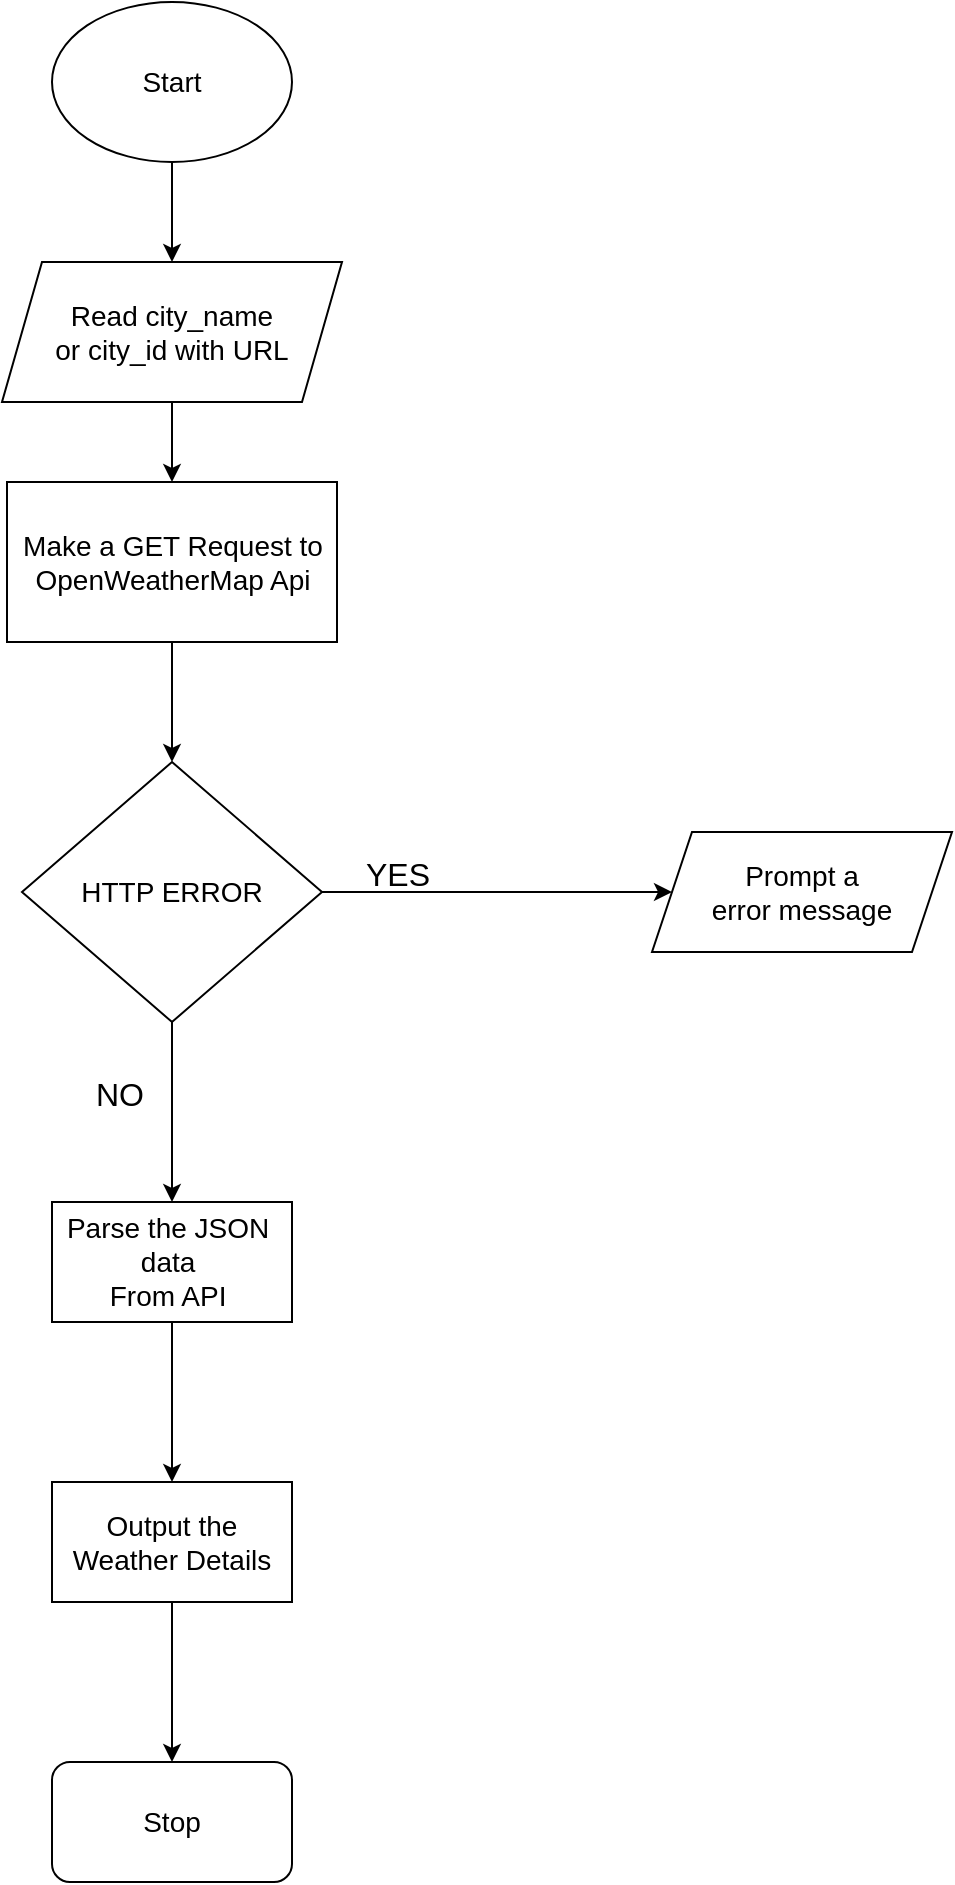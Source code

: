 <mxfile version="21.0.6" type="github"><diagram name="Page-1" id="mNWgiuh6VgxSge0SUANJ"><mxGraphModel dx="1050" dy="558" grid="1" gridSize="10" guides="1" tooltips="1" connect="1" arrows="1" fold="1" page="1" pageScale="1" pageWidth="850" pageHeight="1100" math="0" shadow="0"><root><mxCell id="0"/><mxCell id="1" parent="0"/><mxCell id="kViuPVdcWBMTgD6nUNNg-2" value="" style="edgeStyle=orthogonalEdgeStyle;rounded=0;orthogonalLoop=1;jettySize=auto;html=1;" edge="1" parent="1" source="oyFg1d0PRoDLLeRQsYW3-1" target="kViuPVdcWBMTgD6nUNNg-1"><mxGeometry relative="1" as="geometry"/></mxCell><mxCell id="oyFg1d0PRoDLLeRQsYW3-1" value="&lt;font style=&quot;font-size: 14px;&quot;&gt;Start&lt;/font&gt;" style="ellipse;whiteSpace=wrap;html=1;" parent="1" vertex="1"><mxGeometry x="350" y="40" width="120" height="80" as="geometry"/></mxCell><mxCell id="kViuPVdcWBMTgD6nUNNg-4" value="" style="edgeStyle=orthogonalEdgeStyle;rounded=0;orthogonalLoop=1;jettySize=auto;html=1;entryX=0.5;entryY=0;entryDx=0;entryDy=0;" edge="1" parent="1" source="kViuPVdcWBMTgD6nUNNg-1" target="kViuPVdcWBMTgD6nUNNg-9"><mxGeometry relative="1" as="geometry"/></mxCell><mxCell id="kViuPVdcWBMTgD6nUNNg-1" value="&lt;font style=&quot;font-size: 14px;&quot;&gt;Read city_name &lt;br&gt;or city_id with URL&lt;/font&gt;" style="shape=parallelogram;perimeter=parallelogramPerimeter;whiteSpace=wrap;html=1;fixedSize=1;" vertex="1" parent="1"><mxGeometry x="325" y="170" width="170" height="70" as="geometry"/></mxCell><mxCell id="kViuPVdcWBMTgD6nUNNg-6" value="" style="edgeStyle=orthogonalEdgeStyle;rounded=0;orthogonalLoop=1;jettySize=auto;html=1;" edge="1" parent="1" source="kViuPVdcWBMTgD6nUNNg-3" target="kViuPVdcWBMTgD6nUNNg-5"><mxGeometry relative="1" as="geometry"/></mxCell><mxCell id="kViuPVdcWBMTgD6nUNNg-16" value="" style="edgeStyle=orthogonalEdgeStyle;rounded=0;orthogonalLoop=1;jettySize=auto;html=1;" edge="1" parent="1" source="kViuPVdcWBMTgD6nUNNg-3" target="kViuPVdcWBMTgD6nUNNg-15"><mxGeometry relative="1" as="geometry"/></mxCell><mxCell id="kViuPVdcWBMTgD6nUNNg-3" value="&lt;font style=&quot;font-size: 14px;&quot;&gt;HTTP ERROR&lt;/font&gt;" style="rhombus;whiteSpace=wrap;html=1;" vertex="1" parent="1"><mxGeometry x="335" y="420" width="150" height="130" as="geometry"/></mxCell><mxCell id="kViuPVdcWBMTgD6nUNNg-5" value="&lt;font style=&quot;font-size: 14px;&quot;&gt;Prompt a &lt;br&gt;error message&lt;/font&gt;" style="shape=parallelogram;perimeter=parallelogramPerimeter;whiteSpace=wrap;html=1;fixedSize=1;" vertex="1" parent="1"><mxGeometry x="650" y="455" width="150" height="60" as="geometry"/></mxCell><mxCell id="kViuPVdcWBMTgD6nUNNg-7" value="&lt;div style=&quot;text-align: center;&quot;&gt;&lt;span style=&quot;background-color: initial;&quot;&gt;&lt;font size=&quot;3&quot;&gt;NO&lt;/font&gt;&lt;/span&gt;&lt;/div&gt;" style="text;whiteSpace=wrap;html=1;" vertex="1" parent="1"><mxGeometry x="370" y="570" width="30" height="40" as="geometry"/></mxCell><mxCell id="kViuPVdcWBMTgD6nUNNg-14" value="" style="edgeStyle=orthogonalEdgeStyle;rounded=0;orthogonalLoop=1;jettySize=auto;html=1;" edge="1" parent="1" source="kViuPVdcWBMTgD6nUNNg-9" target="kViuPVdcWBMTgD6nUNNg-3"><mxGeometry relative="1" as="geometry"/></mxCell><mxCell id="kViuPVdcWBMTgD6nUNNg-9" value="&lt;font style=&quot;font-size: 14px;&quot;&gt;Make a GET Request to OpenWeatherMap Api&lt;/font&gt;" style="whiteSpace=wrap;html=1;" vertex="1" parent="1"><mxGeometry x="327.5" y="280" width="165" height="80" as="geometry"/></mxCell><mxCell id="kViuPVdcWBMTgD6nUNNg-11" value="&lt;div style=&quot;text-align: center;&quot;&gt;&lt;span style=&quot;background-color: initial;&quot;&gt;&lt;font size=&quot;3&quot;&gt;YES&lt;/font&gt;&lt;/span&gt;&lt;/div&gt;" style="text;whiteSpace=wrap;html=1;" vertex="1" parent="1"><mxGeometry x="505" y="460" width="30" height="40" as="geometry"/></mxCell><mxCell id="kViuPVdcWBMTgD6nUNNg-18" value="" style="edgeStyle=orthogonalEdgeStyle;rounded=0;orthogonalLoop=1;jettySize=auto;html=1;" edge="1" parent="1" source="kViuPVdcWBMTgD6nUNNg-15" target="kViuPVdcWBMTgD6nUNNg-17"><mxGeometry relative="1" as="geometry"/></mxCell><mxCell id="kViuPVdcWBMTgD6nUNNg-15" value="&lt;font style=&quot;font-size: 14px;&quot;&gt;Parse the JSON&amp;nbsp;&lt;br&gt;data&amp;nbsp;&lt;br&gt;From API&amp;nbsp;&lt;/font&gt;" style="whiteSpace=wrap;html=1;" vertex="1" parent="1"><mxGeometry x="350" y="640" width="120" height="60" as="geometry"/></mxCell><mxCell id="kViuPVdcWBMTgD6nUNNg-20" value="" style="edgeStyle=orthogonalEdgeStyle;rounded=0;orthogonalLoop=1;jettySize=auto;html=1;" edge="1" parent="1" source="kViuPVdcWBMTgD6nUNNg-17" target="kViuPVdcWBMTgD6nUNNg-19"><mxGeometry relative="1" as="geometry"/></mxCell><mxCell id="kViuPVdcWBMTgD6nUNNg-17" value="&lt;span style=&quot;font-size: 14px;&quot;&gt;Output the Weather Details&lt;/span&gt;" style="whiteSpace=wrap;html=1;" vertex="1" parent="1"><mxGeometry x="350" y="780" width="120" height="60" as="geometry"/></mxCell><mxCell id="kViuPVdcWBMTgD6nUNNg-19" value="&lt;font style=&quot;font-size: 14px;&quot;&gt;Stop&lt;/font&gt;" style="rounded=1;whiteSpace=wrap;html=1;" vertex="1" parent="1"><mxGeometry x="350" y="920" width="120" height="60" as="geometry"/></mxCell></root></mxGraphModel></diagram></mxfile>